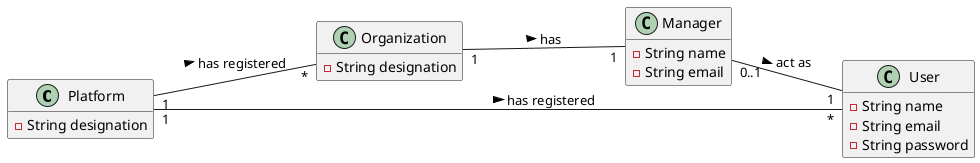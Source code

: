 @startuml

hide methods
left to right direction

class Platform {
  -String designation
}

class Organization {
  -String designation
}

class Manager {
  -String name
  -String email
}

class User {
  -String name
  -String email
  -String password
}

Platform "1" -- "*" Organization : has registered >
Platform "1" -- "*" User : has registered >

Organization "1" -- "1" Manager: has >

Manager "0..1" -- "1" User : act as >
@enduml
